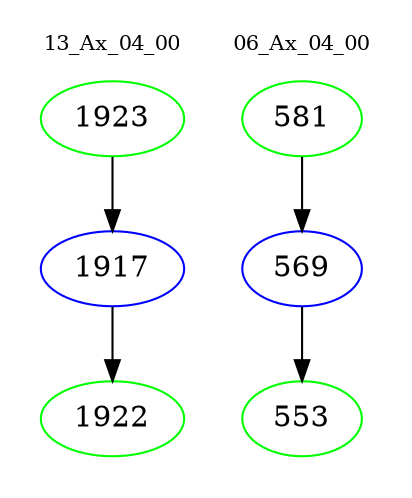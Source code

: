 digraph{
subgraph cluster_0 {
color = white
label = "13_Ax_04_00";
fontsize=10;
T0_1923 [label="1923", color="green"]
T0_1923 -> T0_1917 [color="black"]
T0_1917 [label="1917", color="blue"]
T0_1917 -> T0_1922 [color="black"]
T0_1922 [label="1922", color="green"]
}
subgraph cluster_1 {
color = white
label = "06_Ax_04_00";
fontsize=10;
T1_581 [label="581", color="green"]
T1_581 -> T1_569 [color="black"]
T1_569 [label="569", color="blue"]
T1_569 -> T1_553 [color="black"]
T1_553 [label="553", color="green"]
}
}
